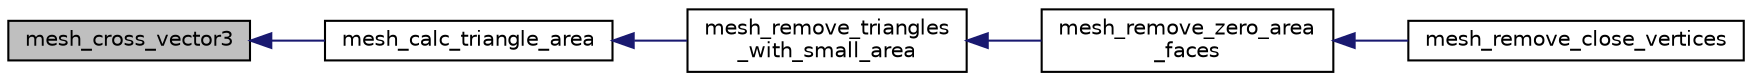 digraph "mesh_cross_vector3"
{
  edge [fontname="Helvetica",fontsize="10",labelfontname="Helvetica",labelfontsize="10"];
  node [fontname="Helvetica",fontsize="10",shape=record];
  rankdir="LR";
  Node1 [label="mesh_cross_vector3",height=0.2,width=0.4,color="black", fillcolor="grey75", style="filled", fontcolor="black"];
  Node1 -> Node2 [dir="back",color="midnightblue",fontsize="10",style="solid",fontname="Helvetica"];
  Node2 [label="mesh_calc_triangle_area",height=0.2,width=0.4,color="black", fillcolor="white", style="filled",URL="$meshlib_8h.html#a6c3029f3728f53b2272ee96d5bda6c83",tooltip="Computes area of a triangle. "];
  Node2 -> Node3 [dir="back",color="midnightblue",fontsize="10",style="solid",fontname="Helvetica"];
  Node3 [label="mesh_remove_triangles\l_with_small_area",height=0.2,width=0.4,color="black", fillcolor="white", style="filled",URL="$meshlib_8h.html#a52526baa809ff92ae1a91a198b8bf635",tooltip="Removes triangles with area smaller than a given value. "];
  Node3 -> Node4 [dir="back",color="midnightblue",fontsize="10",style="solid",fontname="Helvetica"];
  Node4 [label="mesh_remove_zero_area\l_faces",height=0.2,width=0.4,color="black", fillcolor="white", style="filled",URL="$meshlib_8h.html#a654d367f5a2926200bd36718086a414a",tooltip="Removes triangles with zero area. "];
  Node4 -> Node5 [dir="back",color="midnightblue",fontsize="10",style="solid",fontname="Helvetica"];
  Node5 [label="mesh_remove_close_vertices",height=0.2,width=0.4,color="black", fillcolor="white", style="filled",URL="$meshlib_8h.html#aa2d9aff74a0f802bf49473a924c49b03",tooltip="Removes close vertices. "];
}
